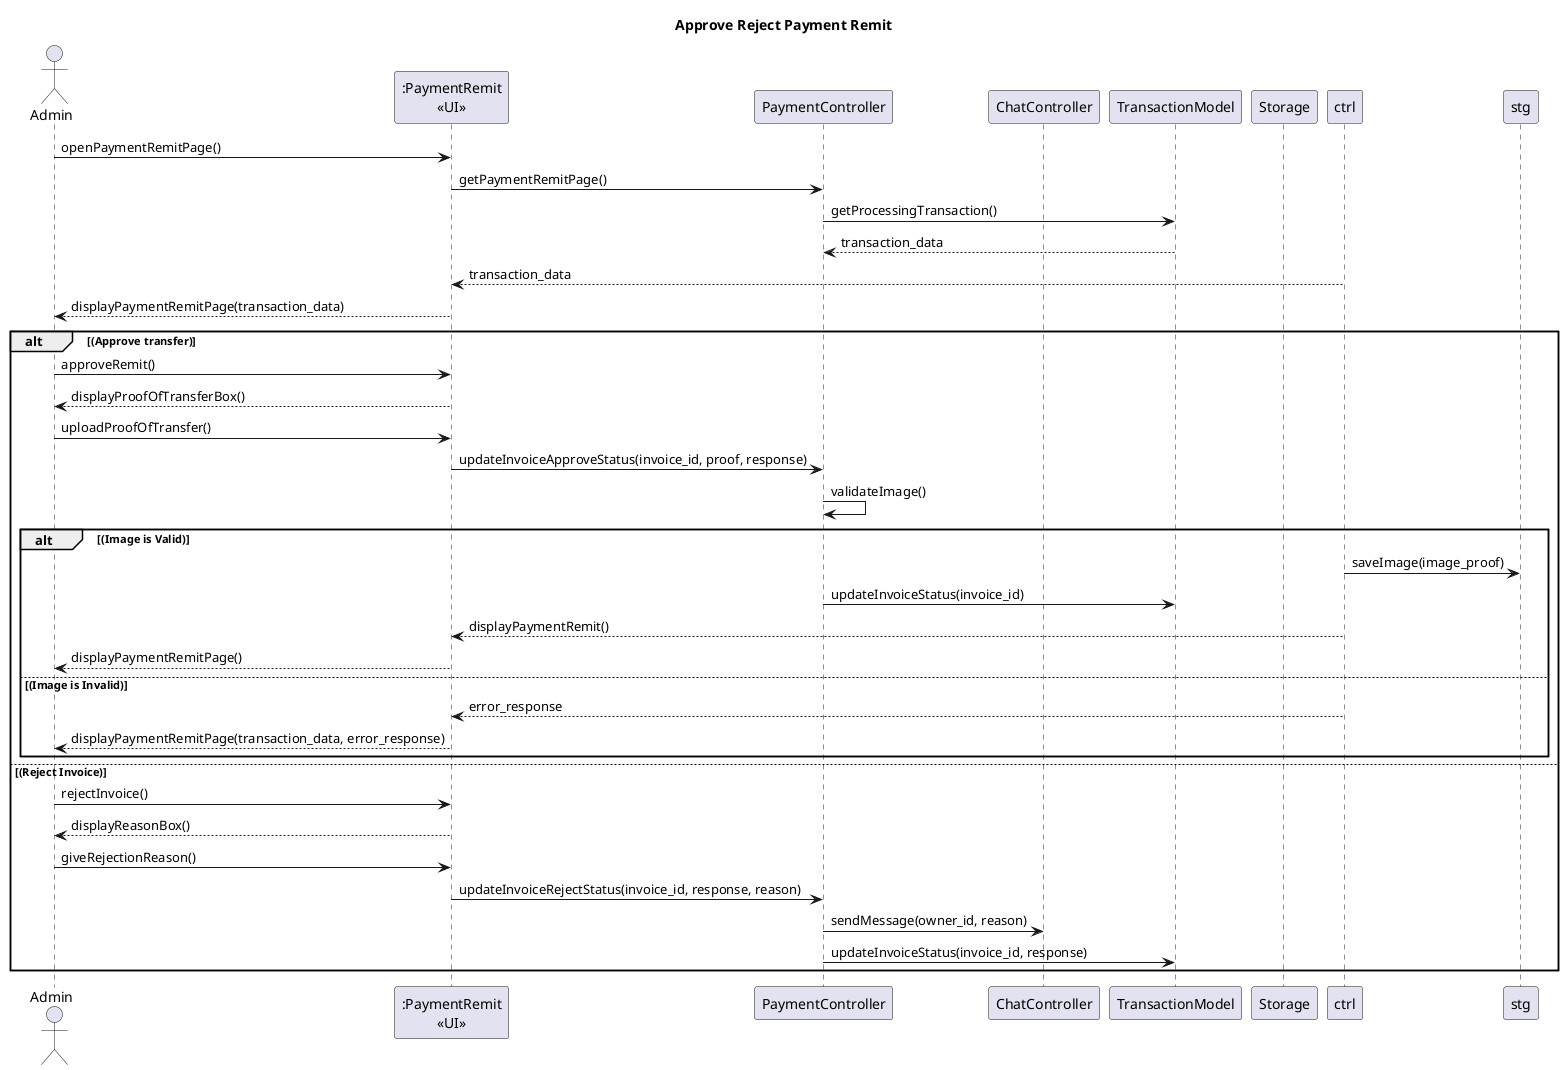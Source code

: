 @startuml
title Approve Reject Payment Remit
actor "Admin" as act
participant ":PaymentRemit\n<<UI>>" as view
participant PaymentController as pctrl
participant ChatController as cctrl
participant TransactionModel as tm
participant Storage as strg

act -> view : openPaymentRemitPage()
view -> pctrl : getPaymentRemitPage()
pctrl -> tm : getProcessingTransaction()
pctrl <-- tm : transaction_data
view <-- ctrl : transaction_data
act <-- view : displayPaymentRemitPage(transaction_data) 
alt (Approve transfer)

    act -> view : approveRemit()
    
    act <-- view : displayProofOfTransferBox()
    act -> view : uploadProofOfTransfer()
    view -> pctrl : updateInvoiceApproveStatus(invoice_id, proof, response)
    pctrl -> pctrl : validateImage()
    alt (Image is Valid) 
        ctrl -> stg : saveImage(image_proof)
        pctrl -> tm : updateInvoiceStatus(invoice_id)
        view <-- ctrl : displayPaymentRemit()
        act <-- view: displayPaymentRemitPage()
    else (Image is Invalid)
        view <-- ctrl : error_response
        act <-- view : displayPaymentRemitPage(transaction_data, error_response) 
    end
else (Reject Invoice)
    act -> view : rejectInvoice()
    act <-- view : displayReasonBox()
    act -> view : giveRejectionReason()
    
    view -> pctrl : updateInvoiceRejectStatus(invoice_id, response, reason)
    pctrl -> cctrl : sendMessage(owner_id, reason)
    pctrl -> tm : updateInvoiceStatus(invoice_id, response)
end
@enduml
